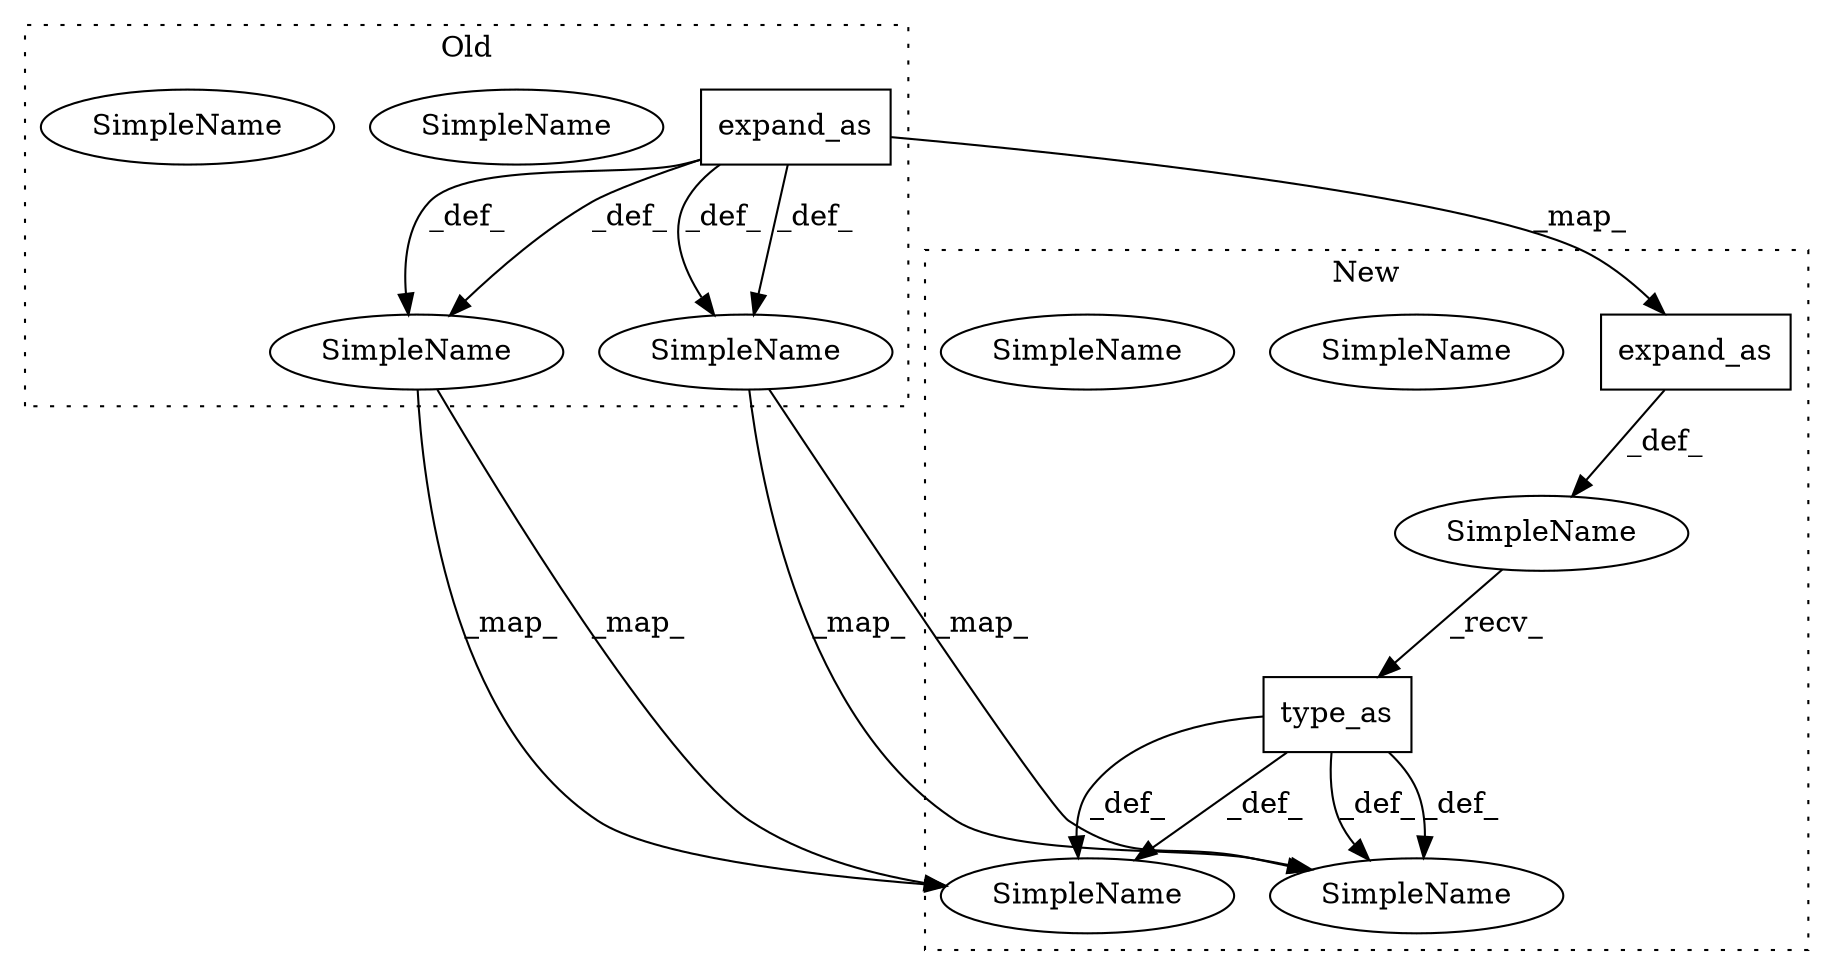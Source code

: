 digraph G {
subgraph cluster0 {
1 [label="expand_as" a="32" s="4375,4388" l="10,1" shape="box"];
3 [label="SimpleName" a="42" s="4240" l="3" shape="ellipse"];
6 [label="SimpleName" a="42" s="4240" l="3" shape="ellipse"];
7 [label="SimpleName" a="42" s="4399" l="3" shape="ellipse"];
10 [label="SimpleName" a="42" s="4399" l="3" shape="ellipse"];
label = "Old";
style="dotted";
}
subgraph cluster1 {
2 [label="expand_as" a="32" s="4368,4381" l="10,1" shape="box"];
4 [label="SimpleName" a="42" s="4233" l="3" shape="ellipse"];
5 [label="SimpleName" a="42" s="4233" l="3" shape="ellipse"];
8 [label="SimpleName" a="42" s="4405" l="3" shape="ellipse"];
9 [label="SimpleName" a="42" s="4405" l="3" shape="ellipse"];
11 [label="type_as" a="32" s="4383,4394" l="8,1" shape="box"];
12 [label="SimpleName" a="42" s="" l="" shape="ellipse"];
label = "New";
style="dotted";
}
1 -> 10 [label="_def_"];
1 -> 6 [label="_def_"];
1 -> 2 [label="_map_"];
1 -> 6 [label="_def_"];
1 -> 10 [label="_def_"];
2 -> 12 [label="_def_"];
6 -> 5 [label="_map_"];
6 -> 5 [label="_map_"];
10 -> 9 [label="_map_"];
10 -> 9 [label="_map_"];
11 -> 5 [label="_def_"];
11 -> 5 [label="_def_"];
11 -> 9 [label="_def_"];
11 -> 9 [label="_def_"];
12 -> 11 [label="_recv_"];
}